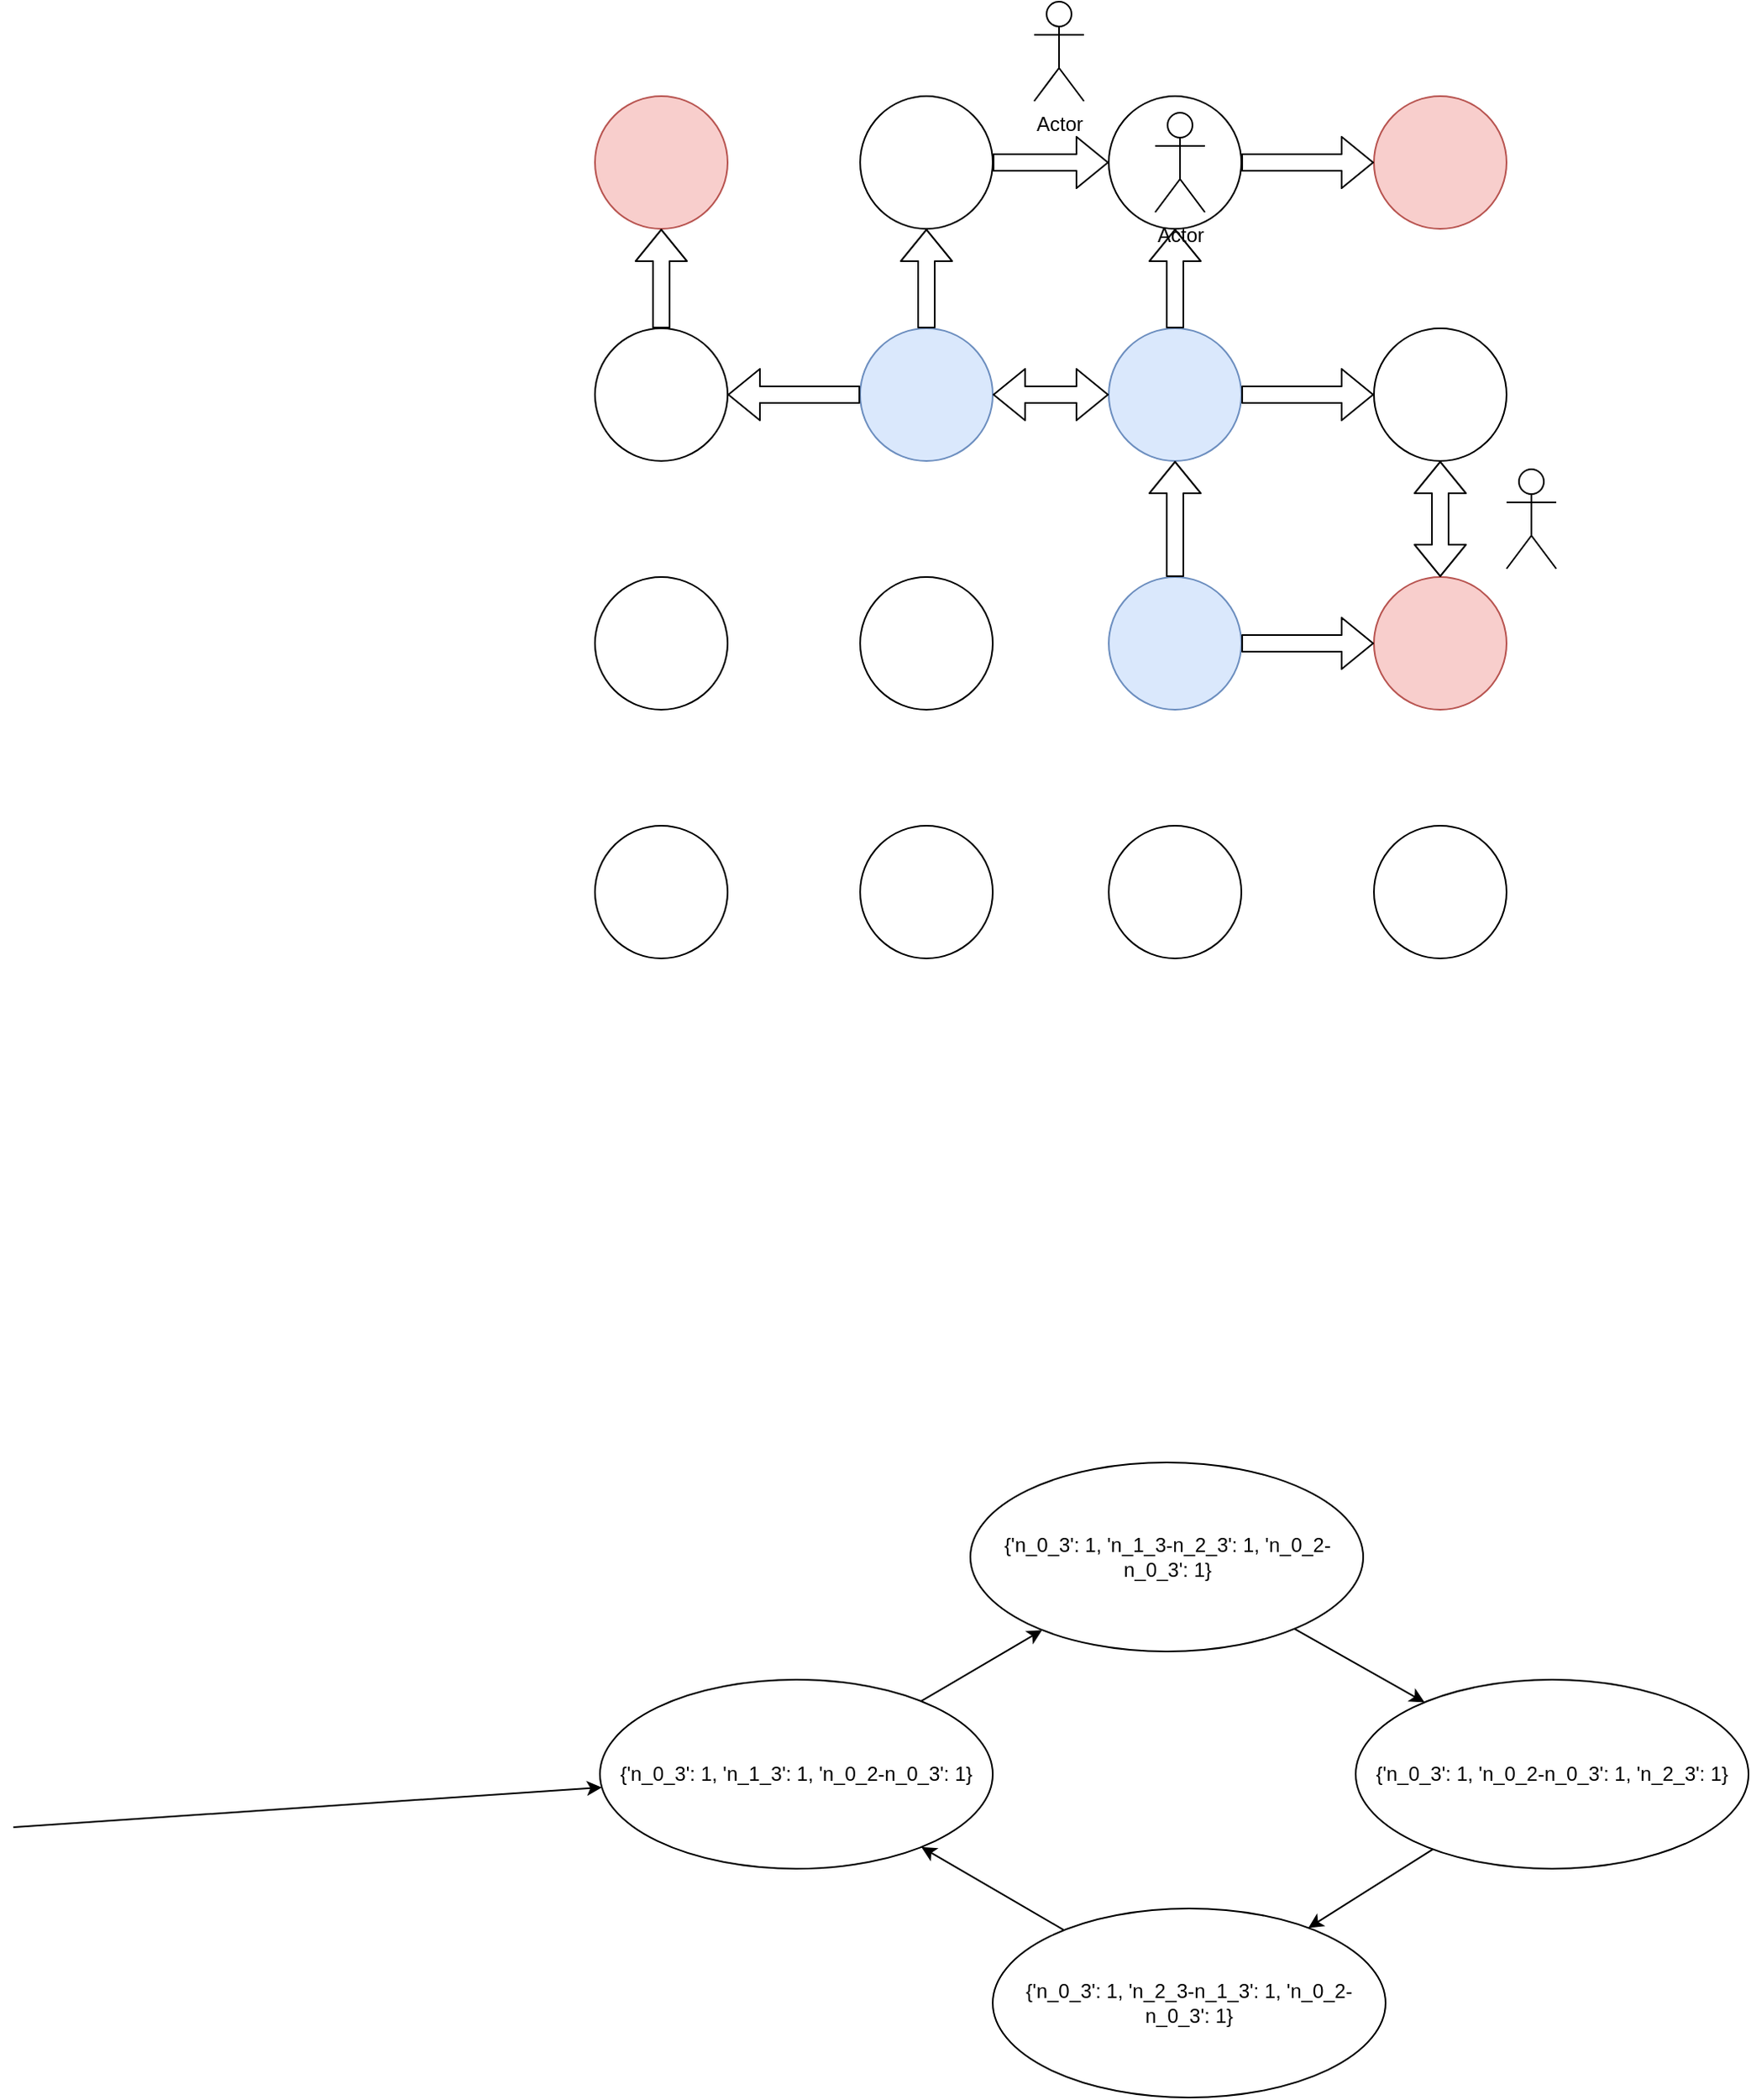 <mxfile version="14.6.3" type="github">
  <diagram id="atgp7A_OofQBprnTKgcp" name="Page-1">
    <mxGraphModel dx="1648" dy="687" grid="0" gridSize="10" guides="1" tooltips="1" connect="1" arrows="1" fold="1" page="0" pageScale="1" pageWidth="827" pageHeight="1169" math="0" shadow="0">
      <root>
        <mxCell id="0" />
        <mxCell id="1" parent="0" />
        <mxCell id="izqqawYkYHoVplUdzcl--1" value="" style="ellipse;whiteSpace=wrap;html=1;aspect=fixed;fillColor=#f8cecc;strokeColor=#b85450;" vertex="1" parent="1">
          <mxGeometry x="340" y="380" width="80" height="80" as="geometry" />
        </mxCell>
        <mxCell id="izqqawYkYHoVplUdzcl--2" value="" style="ellipse;whiteSpace=wrap;html=1;aspect=fixed;" vertex="1" parent="1">
          <mxGeometry x="340" y="520" width="80" height="80" as="geometry" />
        </mxCell>
        <mxCell id="izqqawYkYHoVplUdzcl--3" value="" style="ellipse;whiteSpace=wrap;html=1;aspect=fixed;" vertex="1" parent="1">
          <mxGeometry x="340" y="670" width="80" height="80" as="geometry" />
        </mxCell>
        <mxCell id="izqqawYkYHoVplUdzcl--4" value="" style="ellipse;whiteSpace=wrap;html=1;aspect=fixed;" vertex="1" parent="1">
          <mxGeometry x="340" y="820" width="80" height="80" as="geometry" />
        </mxCell>
        <mxCell id="izqqawYkYHoVplUdzcl--5" value="" style="ellipse;whiteSpace=wrap;html=1;aspect=fixed;" vertex="1" parent="1">
          <mxGeometry x="500" y="380" width="80" height="80" as="geometry" />
        </mxCell>
        <mxCell id="izqqawYkYHoVplUdzcl--6" value="" style="ellipse;whiteSpace=wrap;html=1;aspect=fixed;" vertex="1" parent="1">
          <mxGeometry x="650" y="380" width="80" height="80" as="geometry" />
        </mxCell>
        <mxCell id="izqqawYkYHoVplUdzcl--7" value="" style="ellipse;whiteSpace=wrap;html=1;aspect=fixed;fillColor=#f8cecc;strokeColor=#b85450;" vertex="1" parent="1">
          <mxGeometry x="810" y="380" width="80" height="80" as="geometry" />
        </mxCell>
        <mxCell id="izqqawYkYHoVplUdzcl--8" value="" style="ellipse;whiteSpace=wrap;html=1;aspect=fixed;fillColor=#dae8fc;strokeColor=#6c8ebf;" vertex="1" parent="1">
          <mxGeometry x="500" y="520" width="80" height="80" as="geometry" />
        </mxCell>
        <mxCell id="izqqawYkYHoVplUdzcl--9" value="" style="ellipse;whiteSpace=wrap;html=1;aspect=fixed;fillColor=#dae8fc;strokeColor=#6c8ebf;" vertex="1" parent="1">
          <mxGeometry x="650" y="520" width="80" height="80" as="geometry" />
        </mxCell>
        <mxCell id="izqqawYkYHoVplUdzcl--10" value="" style="ellipse;whiteSpace=wrap;html=1;aspect=fixed;" vertex="1" parent="1">
          <mxGeometry x="810" y="520" width="80" height="80" as="geometry" />
        </mxCell>
        <mxCell id="izqqawYkYHoVplUdzcl--11" value="" style="ellipse;whiteSpace=wrap;html=1;aspect=fixed;" vertex="1" parent="1">
          <mxGeometry x="500" y="670" width="80" height="80" as="geometry" />
        </mxCell>
        <mxCell id="izqqawYkYHoVplUdzcl--12" value="" style="ellipse;whiteSpace=wrap;html=1;aspect=fixed;fillColor=#dae8fc;strokeColor=#6c8ebf;" vertex="1" parent="1">
          <mxGeometry x="650" y="670" width="80" height="80" as="geometry" />
        </mxCell>
        <mxCell id="izqqawYkYHoVplUdzcl--13" value="" style="ellipse;whiteSpace=wrap;html=1;aspect=fixed;fillColor=#f8cecc;strokeColor=#b85450;" vertex="1" parent="1">
          <mxGeometry x="810" y="670" width="80" height="80" as="geometry" />
        </mxCell>
        <mxCell id="izqqawYkYHoVplUdzcl--14" value="" style="ellipse;whiteSpace=wrap;html=1;aspect=fixed;" vertex="1" parent="1">
          <mxGeometry x="500" y="820" width="80" height="80" as="geometry" />
        </mxCell>
        <mxCell id="izqqawYkYHoVplUdzcl--15" value="" style="ellipse;whiteSpace=wrap;html=1;aspect=fixed;" vertex="1" parent="1">
          <mxGeometry x="650" y="820" width="80" height="80" as="geometry" />
        </mxCell>
        <mxCell id="izqqawYkYHoVplUdzcl--16" value="" style="ellipse;whiteSpace=wrap;html=1;aspect=fixed;" vertex="1" parent="1">
          <mxGeometry x="810" y="820" width="80" height="80" as="geometry" />
        </mxCell>
        <mxCell id="izqqawYkYHoVplUdzcl--17" value="" style="shape=flexArrow;endArrow=classic;html=1;" edge="1" parent="1" source="izqqawYkYHoVplUdzcl--8" target="izqqawYkYHoVplUdzcl--5">
          <mxGeometry width="50" height="50" relative="1" as="geometry">
            <mxPoint x="457" y="635" as="sourcePoint" />
            <mxPoint x="507" y="585" as="targetPoint" />
          </mxGeometry>
        </mxCell>
        <mxCell id="izqqawYkYHoVplUdzcl--18" value="" style="shape=flexArrow;endArrow=classic;html=1;" edge="1" parent="1" source="izqqawYkYHoVplUdzcl--8" target="izqqawYkYHoVplUdzcl--2">
          <mxGeometry width="50" height="50" relative="1" as="geometry">
            <mxPoint x="457" y="635" as="sourcePoint" />
            <mxPoint x="507" y="585" as="targetPoint" />
          </mxGeometry>
        </mxCell>
        <mxCell id="izqqawYkYHoVplUdzcl--20" value="" style="shape=flexArrow;endArrow=classic;html=1;entryX=0.5;entryY=1;entryDx=0;entryDy=0;" edge="1" parent="1" source="izqqawYkYHoVplUdzcl--12" target="izqqawYkYHoVplUdzcl--9">
          <mxGeometry width="50" height="50" relative="1" as="geometry">
            <mxPoint x="457" y="635" as="sourcePoint" />
            <mxPoint x="507" y="585" as="targetPoint" />
          </mxGeometry>
        </mxCell>
        <mxCell id="izqqawYkYHoVplUdzcl--21" value="" style="shape=flexArrow;endArrow=classic;html=1;" edge="1" parent="1" source="izqqawYkYHoVplUdzcl--5" target="izqqawYkYHoVplUdzcl--6">
          <mxGeometry width="50" height="50" relative="1" as="geometry">
            <mxPoint x="590" y="434" as="sourcePoint" />
            <mxPoint x="640" y="384" as="targetPoint" />
          </mxGeometry>
        </mxCell>
        <mxCell id="izqqawYkYHoVplUdzcl--22" value="" style="shape=flexArrow;endArrow=classic;html=1;" edge="1" parent="1" source="izqqawYkYHoVplUdzcl--6" target="izqqawYkYHoVplUdzcl--7">
          <mxGeometry width="50" height="50" relative="1" as="geometry">
            <mxPoint x="457" y="635" as="sourcePoint" />
            <mxPoint x="507" y="585" as="targetPoint" />
          </mxGeometry>
        </mxCell>
        <mxCell id="izqqawYkYHoVplUdzcl--23" value="" style="shape=flexArrow;endArrow=classic;html=1;" edge="1" parent="1" source="izqqawYkYHoVplUdzcl--9" target="izqqawYkYHoVplUdzcl--6">
          <mxGeometry width="50" height="50" relative="1" as="geometry">
            <mxPoint x="457" y="635" as="sourcePoint" />
            <mxPoint x="507" y="585" as="targetPoint" />
          </mxGeometry>
        </mxCell>
        <mxCell id="izqqawYkYHoVplUdzcl--28" value="" style="shape=flexArrow;endArrow=classic;html=1;" edge="1" parent="1" source="izqqawYkYHoVplUdzcl--12" target="izqqawYkYHoVplUdzcl--13">
          <mxGeometry width="50" height="50" relative="1" as="geometry">
            <mxPoint x="457" y="635" as="sourcePoint" />
            <mxPoint x="507" y="585" as="targetPoint" />
          </mxGeometry>
        </mxCell>
        <mxCell id="izqqawYkYHoVplUdzcl--31" value="" style="shape=flexArrow;endArrow=classic;html=1;" edge="1" parent="1" source="izqqawYkYHoVplUdzcl--9" target="izqqawYkYHoVplUdzcl--10">
          <mxGeometry width="50" height="50" relative="1" as="geometry">
            <mxPoint x="562" y="569" as="sourcePoint" />
            <mxPoint x="612" y="519" as="targetPoint" />
          </mxGeometry>
        </mxCell>
        <mxCell id="izqqawYkYHoVplUdzcl--34" value="Actor" style="shape=umlActor;verticalLabelPosition=bottom;verticalAlign=top;html=1;outlineConnect=0;" vertex="1" parent="1">
          <mxGeometry x="678" y="390" width="30" height="60" as="geometry" />
        </mxCell>
        <mxCell id="izqqawYkYHoVplUdzcl--36" value="Actor" style="shape=umlActor;verticalLabelPosition=bottom;verticalAlign=top;html=1;outlineConnect=0;" vertex="1" parent="1">
          <mxGeometry x="605" y="323" width="30" height="60" as="geometry" />
        </mxCell>
        <mxCell id="izqqawYkYHoVplUdzcl--41" value="{&#39;n_0_3&#39;: 1, &#39;n_1_3&#39;: 1, &#39;n_0_2-n_0_3&#39;: 1}" style="ellipse;whiteSpace=wrap;html=1;" vertex="1" parent="1">
          <mxGeometry x="343" y="1335" width="237" height="114" as="geometry" />
        </mxCell>
        <mxCell id="izqqawYkYHoVplUdzcl--42" value="{&#39;n_0_3&#39;: 1, &#39;n_1_3-n_2_3&#39;: 1, &#39;n_0_2-n_0_3&#39;: 1}" style="ellipse;whiteSpace=wrap;html=1;" vertex="1" parent="1">
          <mxGeometry x="566.5" y="1204" width="237" height="114" as="geometry" />
        </mxCell>
        <mxCell id="izqqawYkYHoVplUdzcl--43" value="{&#39;n_0_3&#39;: 1, &#39;n_0_2-n_0_3&#39;: 1, &#39;n_2_3&#39;: 1}" style="ellipse;whiteSpace=wrap;html=1;" vertex="1" parent="1">
          <mxGeometry x="799" y="1335" width="237" height="114" as="geometry" />
        </mxCell>
        <mxCell id="izqqawYkYHoVplUdzcl--44" value="{&#39;n_0_3&#39;: 1, &#39;n_2_3-n_1_3&#39;: 1, &#39;n_0_2-n_0_3&#39;: 1}" style="ellipse;whiteSpace=wrap;html=1;" vertex="1" parent="1">
          <mxGeometry x="580" y="1473" width="237" height="114" as="geometry" />
        </mxCell>
        <mxCell id="izqqawYkYHoVplUdzcl--45" value="" style="endArrow=classic;html=1;" edge="1" parent="1" source="izqqawYkYHoVplUdzcl--41" target="izqqawYkYHoVplUdzcl--42">
          <mxGeometry width="50" height="50" relative="1" as="geometry">
            <mxPoint x="873" y="1177" as="sourcePoint" />
            <mxPoint x="923" y="1127" as="targetPoint" />
          </mxGeometry>
        </mxCell>
        <mxCell id="izqqawYkYHoVplUdzcl--46" value="" style="endArrow=classic;html=1;" edge="1" parent="1" source="izqqawYkYHoVplUdzcl--42" target="izqqawYkYHoVplUdzcl--43">
          <mxGeometry width="50" height="50" relative="1" as="geometry">
            <mxPoint x="873" y="1177" as="sourcePoint" />
            <mxPoint x="923" y="1127" as="targetPoint" />
          </mxGeometry>
        </mxCell>
        <mxCell id="izqqawYkYHoVplUdzcl--47" value="" style="endArrow=classic;html=1;" edge="1" parent="1" source="izqqawYkYHoVplUdzcl--43" target="izqqawYkYHoVplUdzcl--44">
          <mxGeometry width="50" height="50" relative="1" as="geometry">
            <mxPoint x="873" y="1177" as="sourcePoint" />
            <mxPoint x="923" y="1127" as="targetPoint" />
          </mxGeometry>
        </mxCell>
        <mxCell id="izqqawYkYHoVplUdzcl--48" value="" style="endArrow=classic;html=1;" edge="1" parent="1" source="izqqawYkYHoVplUdzcl--44" target="izqqawYkYHoVplUdzcl--41">
          <mxGeometry width="50" height="50" relative="1" as="geometry">
            <mxPoint x="873" y="1177" as="sourcePoint" />
            <mxPoint x="923" y="1127" as="targetPoint" />
          </mxGeometry>
        </mxCell>
        <mxCell id="izqqawYkYHoVplUdzcl--49" value="" style="endArrow=classic;html=1;" edge="1" parent="1" target="izqqawYkYHoVplUdzcl--41">
          <mxGeometry width="50" height="50" relative="1" as="geometry">
            <mxPoint x="-11" y="1424" as="sourcePoint" />
            <mxPoint x="520" y="1355" as="targetPoint" />
          </mxGeometry>
        </mxCell>
        <mxCell id="izqqawYkYHoVplUdzcl--35" value="" style="shape=umlActor;verticalLabelPosition=bottom;verticalAlign=top;html=1;outlineConnect=0;" vertex="1" parent="1">
          <mxGeometry x="890" y="605" width="30" height="60" as="geometry" />
        </mxCell>
        <mxCell id="izqqawYkYHoVplUdzcl--52" value="" style="shape=flexArrow;endArrow=classic;startArrow=classic;html=1;" edge="1" parent="1" source="izqqawYkYHoVplUdzcl--13" target="izqqawYkYHoVplUdzcl--10">
          <mxGeometry width="100" height="100" relative="1" as="geometry">
            <mxPoint x="445" y="724" as="sourcePoint" />
            <mxPoint x="545" y="624" as="targetPoint" />
          </mxGeometry>
        </mxCell>
        <mxCell id="izqqawYkYHoVplUdzcl--55" value="" style="shape=flexArrow;endArrow=classic;startArrow=classic;html=1;" edge="1" parent="1" source="izqqawYkYHoVplUdzcl--8" target="izqqawYkYHoVplUdzcl--9">
          <mxGeometry width="100" height="100" relative="1" as="geometry">
            <mxPoint x="542" y="668" as="sourcePoint" />
            <mxPoint x="642" y="568" as="targetPoint" />
          </mxGeometry>
        </mxCell>
        <mxCell id="izqqawYkYHoVplUdzcl--58" value="" style="shape=flexArrow;endArrow=classic;html=1;" edge="1" parent="1" source="izqqawYkYHoVplUdzcl--2" target="izqqawYkYHoVplUdzcl--1">
          <mxGeometry width="50" height="50" relative="1" as="geometry">
            <mxPoint x="567" y="643" as="sourcePoint" />
            <mxPoint x="617" y="593" as="targetPoint" />
          </mxGeometry>
        </mxCell>
      </root>
    </mxGraphModel>
  </diagram>
</mxfile>
